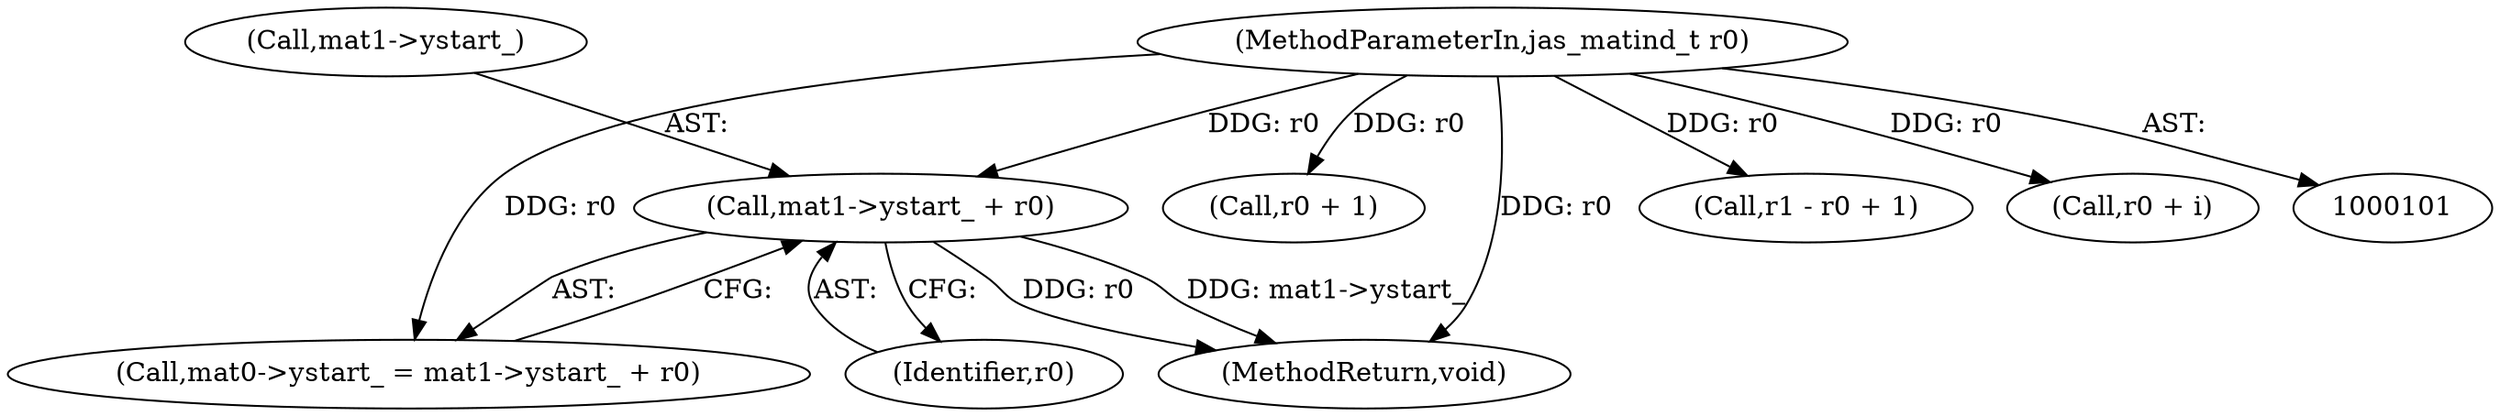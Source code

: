 digraph "0_jasper_d42b2388f7f8e0332c846675133acea151fc557a_17@pointer" {
"1000235" [label="(Call,mat1->ystart_ + r0)"];
"1000104" [label="(MethodParameterIn,jas_matind_t r0)"];
"1000262" [label="(MethodReturn,void)"];
"1000236" [label="(Call,mat1->ystart_)"];
"1000162" [label="(Call,r0 + 1)"];
"1000231" [label="(Call,mat0->ystart_ = mat1->ystart_ + r0)"];
"1000239" [label="(Identifier,r0)"];
"1000160" [label="(Call,r1 - r0 + 1)"];
"1000104" [label="(MethodParameterIn,jas_matind_t r0)"];
"1000218" [label="(Call,r0 + i)"];
"1000235" [label="(Call,mat1->ystart_ + r0)"];
"1000235" -> "1000231"  [label="AST: "];
"1000235" -> "1000239"  [label="CFG: "];
"1000236" -> "1000235"  [label="AST: "];
"1000239" -> "1000235"  [label="AST: "];
"1000231" -> "1000235"  [label="CFG: "];
"1000235" -> "1000262"  [label="DDG: mat1->ystart_"];
"1000235" -> "1000262"  [label="DDG: r0"];
"1000104" -> "1000235"  [label="DDG: r0"];
"1000104" -> "1000101"  [label="AST: "];
"1000104" -> "1000262"  [label="DDG: r0"];
"1000104" -> "1000160"  [label="DDG: r0"];
"1000104" -> "1000162"  [label="DDG: r0"];
"1000104" -> "1000218"  [label="DDG: r0"];
"1000104" -> "1000231"  [label="DDG: r0"];
}
